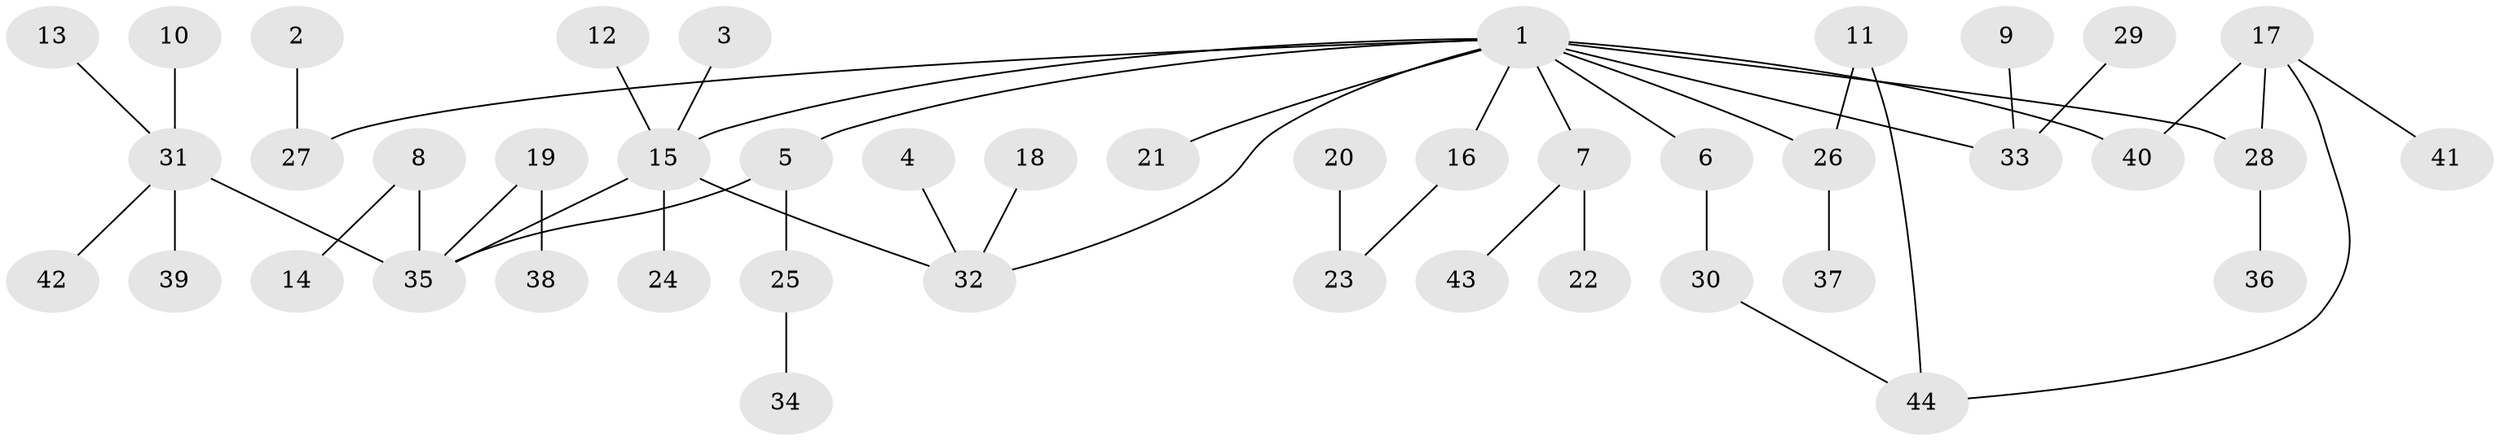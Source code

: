 // original degree distribution, {6: 0.022988505747126436, 8: 0.011494252873563218, 4: 0.05747126436781609, 7: 0.011494252873563218, 2: 0.28735632183908044, 5: 0.04597701149425287, 3: 0.09195402298850575, 1: 0.47126436781609193}
// Generated by graph-tools (version 1.1) at 2025/25/03/09/25 03:25:29]
// undirected, 44 vertices, 48 edges
graph export_dot {
graph [start="1"]
  node [color=gray90,style=filled];
  1;
  2;
  3;
  4;
  5;
  6;
  7;
  8;
  9;
  10;
  11;
  12;
  13;
  14;
  15;
  16;
  17;
  18;
  19;
  20;
  21;
  22;
  23;
  24;
  25;
  26;
  27;
  28;
  29;
  30;
  31;
  32;
  33;
  34;
  35;
  36;
  37;
  38;
  39;
  40;
  41;
  42;
  43;
  44;
  1 -- 5 [weight=1.0];
  1 -- 6 [weight=1.0];
  1 -- 7 [weight=1.0];
  1 -- 15 [weight=1.0];
  1 -- 16 [weight=1.0];
  1 -- 21 [weight=1.0];
  1 -- 26 [weight=1.0];
  1 -- 27 [weight=1.0];
  1 -- 28 [weight=1.0];
  1 -- 32 [weight=1.0];
  1 -- 33 [weight=1.0];
  1 -- 40 [weight=1.0];
  2 -- 27 [weight=1.0];
  3 -- 15 [weight=1.0];
  4 -- 32 [weight=1.0];
  5 -- 25 [weight=1.0];
  5 -- 35 [weight=1.0];
  6 -- 30 [weight=1.0];
  7 -- 22 [weight=1.0];
  7 -- 43 [weight=1.0];
  8 -- 14 [weight=1.0];
  8 -- 35 [weight=1.0];
  9 -- 33 [weight=1.0];
  10 -- 31 [weight=1.0];
  11 -- 26 [weight=1.0];
  11 -- 44 [weight=1.0];
  12 -- 15 [weight=1.0];
  13 -- 31 [weight=1.0];
  15 -- 24 [weight=1.0];
  15 -- 32 [weight=1.0];
  15 -- 35 [weight=1.0];
  16 -- 23 [weight=1.0];
  17 -- 28 [weight=1.0];
  17 -- 40 [weight=1.0];
  17 -- 41 [weight=1.0];
  17 -- 44 [weight=1.0];
  18 -- 32 [weight=1.0];
  19 -- 35 [weight=1.0];
  19 -- 38 [weight=1.0];
  20 -- 23 [weight=1.0];
  25 -- 34 [weight=1.0];
  26 -- 37 [weight=1.0];
  28 -- 36 [weight=1.0];
  29 -- 33 [weight=1.0];
  30 -- 44 [weight=1.0];
  31 -- 35 [weight=1.0];
  31 -- 39 [weight=1.0];
  31 -- 42 [weight=1.0];
}
